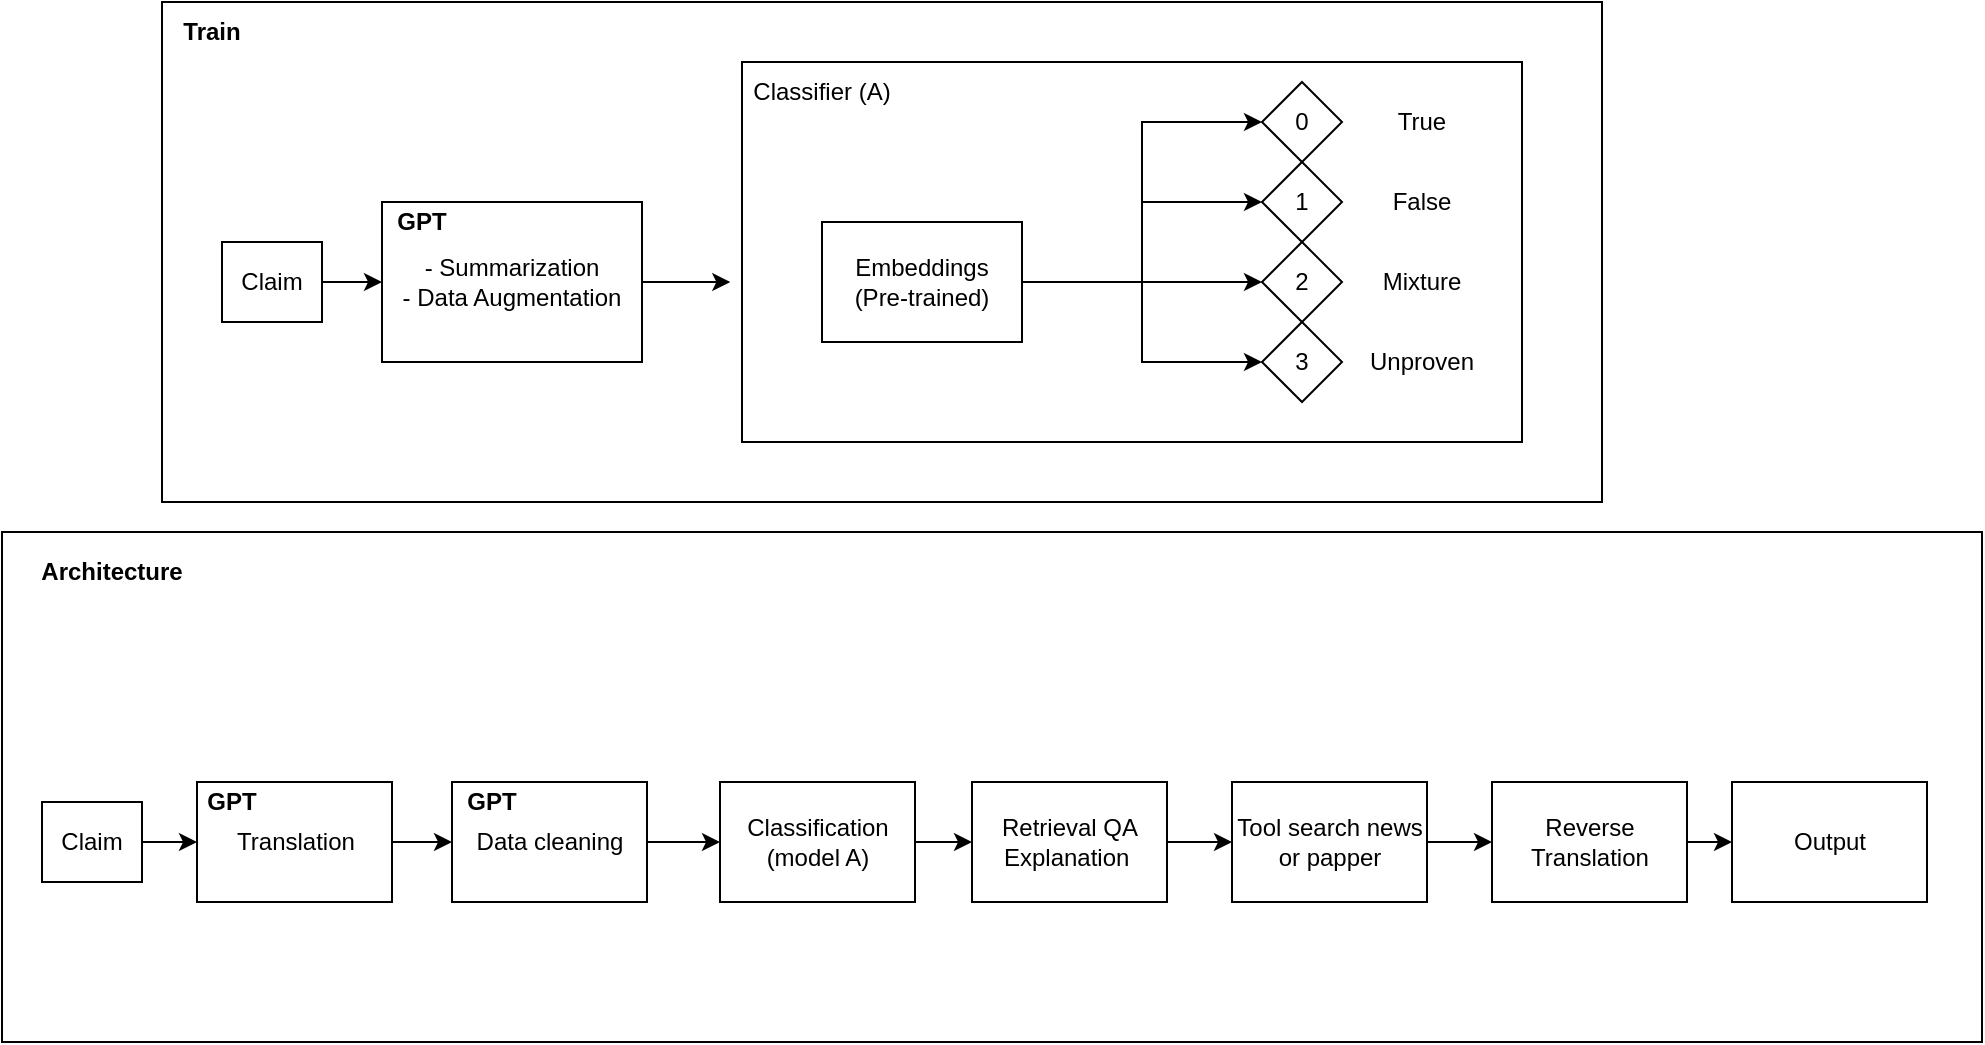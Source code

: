 <mxfile version="21.6.2" type="github">
  <diagram name="Página-1" id="DmRJLkc1dj39ojKwF6Vk">
    <mxGraphModel dx="2261" dy="756" grid="1" gridSize="10" guides="1" tooltips="1" connect="1" arrows="1" fold="1" page="1" pageScale="1" pageWidth="827" pageHeight="1169" math="0" shadow="0">
      <root>
        <mxCell id="0" />
        <mxCell id="1" parent="0" />
        <mxCell id="EEwslmB4jfWhsR0Ip-Qs-1" value="" style="rounded=0;whiteSpace=wrap;html=1;" vertex="1" parent="1">
          <mxGeometry x="60" y="30" width="720" height="250" as="geometry" />
        </mxCell>
        <mxCell id="EEwslmB4jfWhsR0Ip-Qs-2" value="&lt;b&gt;Train&lt;/b&gt;" style="text;html=1;strokeColor=none;fillColor=none;align=center;verticalAlign=middle;whiteSpace=wrap;rounded=0;" vertex="1" parent="1">
          <mxGeometry x="30" y="30" width="110" height="30" as="geometry" />
        </mxCell>
        <mxCell id="EEwslmB4jfWhsR0Ip-Qs-20" style="edgeStyle=orthogonalEdgeStyle;rounded=0;orthogonalLoop=1;jettySize=auto;html=1;entryX=0;entryY=0.5;entryDx=0;entryDy=0;" edge="1" parent="1" source="EEwslmB4jfWhsR0Ip-Qs-3" target="EEwslmB4jfWhsR0Ip-Qs-5">
          <mxGeometry relative="1" as="geometry" />
        </mxCell>
        <mxCell id="EEwslmB4jfWhsR0Ip-Qs-3" value="Claim" style="text;html=1;strokeColor=default;fillColor=none;align=center;verticalAlign=middle;whiteSpace=wrap;rounded=0;" vertex="1" parent="1">
          <mxGeometry x="90" y="150" width="50" height="40" as="geometry" />
        </mxCell>
        <mxCell id="EEwslmB4jfWhsR0Ip-Qs-21" style="edgeStyle=orthogonalEdgeStyle;rounded=0;orthogonalLoop=1;jettySize=auto;html=1;entryX=-0.015;entryY=0.579;entryDx=0;entryDy=0;entryPerimeter=0;" edge="1" parent="1" source="EEwslmB4jfWhsR0Ip-Qs-5" target="EEwslmB4jfWhsR0Ip-Qs-8">
          <mxGeometry relative="1" as="geometry" />
        </mxCell>
        <mxCell id="EEwslmB4jfWhsR0Ip-Qs-5" value="- Summarization&lt;br&gt;- Data Augmentation" style="rounded=0;whiteSpace=wrap;html=1;" vertex="1" parent="1">
          <mxGeometry x="170" y="130" width="130" height="80" as="geometry" />
        </mxCell>
        <mxCell id="EEwslmB4jfWhsR0Ip-Qs-6" value="&lt;b&gt;GPT&lt;/b&gt;" style="text;html=1;strokeColor=none;fillColor=none;align=center;verticalAlign=middle;whiteSpace=wrap;rounded=0;" vertex="1" parent="1">
          <mxGeometry x="170" y="130" width="40" height="20" as="geometry" />
        </mxCell>
        <mxCell id="EEwslmB4jfWhsR0Ip-Qs-8" value="" style="rounded=0;whiteSpace=wrap;html=1;" vertex="1" parent="1">
          <mxGeometry x="350" y="60" width="390" height="190" as="geometry" />
        </mxCell>
        <mxCell id="EEwslmB4jfWhsR0Ip-Qs-10" value="Classifier (A)" style="text;html=1;strokeColor=none;fillColor=none;align=center;verticalAlign=middle;whiteSpace=wrap;rounded=0;" vertex="1" parent="1">
          <mxGeometry x="350" y="60" width="80" height="30" as="geometry" />
        </mxCell>
        <mxCell id="EEwslmB4jfWhsR0Ip-Qs-22" style="edgeStyle=orthogonalEdgeStyle;rounded=0;orthogonalLoop=1;jettySize=auto;html=1;entryX=0;entryY=0.5;entryDx=0;entryDy=0;" edge="1" parent="1" source="EEwslmB4jfWhsR0Ip-Qs-11" target="EEwslmB4jfWhsR0Ip-Qs-13">
          <mxGeometry relative="1" as="geometry" />
        </mxCell>
        <mxCell id="EEwslmB4jfWhsR0Ip-Qs-11" value="Embeddings&lt;br&gt;(Pre-trained)" style="rounded=0;whiteSpace=wrap;html=1;" vertex="1" parent="1">
          <mxGeometry x="390" y="140" width="100" height="60" as="geometry" />
        </mxCell>
        <mxCell id="EEwslmB4jfWhsR0Ip-Qs-13" value="0" style="rhombus;whiteSpace=wrap;html=1;" vertex="1" parent="1">
          <mxGeometry x="610" y="70" width="40" height="40" as="geometry" />
        </mxCell>
        <mxCell id="EEwslmB4jfWhsR0Ip-Qs-14" value="1" style="rhombus;whiteSpace=wrap;html=1;" vertex="1" parent="1">
          <mxGeometry x="610" y="110" width="40" height="40" as="geometry" />
        </mxCell>
        <mxCell id="EEwslmB4jfWhsR0Ip-Qs-15" value="2" style="rhombus;whiteSpace=wrap;html=1;" vertex="1" parent="1">
          <mxGeometry x="610" y="150" width="40" height="40" as="geometry" />
        </mxCell>
        <mxCell id="EEwslmB4jfWhsR0Ip-Qs-19" value="3" style="rhombus;whiteSpace=wrap;html=1;" vertex="1" parent="1">
          <mxGeometry x="610" y="190" width="40" height="40" as="geometry" />
        </mxCell>
        <mxCell id="EEwslmB4jfWhsR0Ip-Qs-23" style="edgeStyle=orthogonalEdgeStyle;rounded=0;orthogonalLoop=1;jettySize=auto;html=1;entryX=0;entryY=0.5;entryDx=0;entryDy=0;exitX=1;exitY=0.5;exitDx=0;exitDy=0;" edge="1" parent="1" source="EEwslmB4jfWhsR0Ip-Qs-11" target="EEwslmB4jfWhsR0Ip-Qs-14">
          <mxGeometry relative="1" as="geometry">
            <mxPoint x="500" y="180" as="sourcePoint" />
            <mxPoint x="620" y="100" as="targetPoint" />
            <Array as="points">
              <mxPoint x="550" y="170" />
              <mxPoint x="550" y="130" />
            </Array>
          </mxGeometry>
        </mxCell>
        <mxCell id="EEwslmB4jfWhsR0Ip-Qs-24" style="edgeStyle=orthogonalEdgeStyle;rounded=0;orthogonalLoop=1;jettySize=auto;html=1;entryX=0;entryY=0.5;entryDx=0;entryDy=0;exitX=1;exitY=0.5;exitDx=0;exitDy=0;" edge="1" parent="1" source="EEwslmB4jfWhsR0Ip-Qs-11" target="EEwslmB4jfWhsR0Ip-Qs-15">
          <mxGeometry relative="1" as="geometry">
            <mxPoint x="500" y="180" as="sourcePoint" />
            <mxPoint x="620" y="140" as="targetPoint" />
            <Array as="points">
              <mxPoint x="590" y="170" />
              <mxPoint x="590" y="170" />
            </Array>
          </mxGeometry>
        </mxCell>
        <mxCell id="EEwslmB4jfWhsR0Ip-Qs-25" style="edgeStyle=orthogonalEdgeStyle;rounded=0;orthogonalLoop=1;jettySize=auto;html=1;entryX=0;entryY=0.5;entryDx=0;entryDy=0;" edge="1" parent="1" target="EEwslmB4jfWhsR0Ip-Qs-19">
          <mxGeometry relative="1" as="geometry">
            <mxPoint x="490" y="170" as="sourcePoint" />
            <mxPoint x="620" y="180" as="targetPoint" />
            <Array as="points">
              <mxPoint x="550" y="170" />
              <mxPoint x="550" y="210" />
            </Array>
          </mxGeometry>
        </mxCell>
        <mxCell id="EEwslmB4jfWhsR0Ip-Qs-27" value="True" style="text;html=1;strokeColor=none;fillColor=none;align=center;verticalAlign=middle;whiteSpace=wrap;rounded=0;" vertex="1" parent="1">
          <mxGeometry x="660" y="75" width="60" height="30" as="geometry" />
        </mxCell>
        <mxCell id="EEwslmB4jfWhsR0Ip-Qs-28" value="False" style="text;html=1;strokeColor=none;fillColor=none;align=center;verticalAlign=middle;whiteSpace=wrap;rounded=0;" vertex="1" parent="1">
          <mxGeometry x="660" y="115" width="60" height="30" as="geometry" />
        </mxCell>
        <mxCell id="EEwslmB4jfWhsR0Ip-Qs-29" value="Unproven" style="text;html=1;strokeColor=none;fillColor=none;align=center;verticalAlign=middle;whiteSpace=wrap;rounded=0;" vertex="1" parent="1">
          <mxGeometry x="660" y="195" width="60" height="30" as="geometry" />
        </mxCell>
        <mxCell id="EEwslmB4jfWhsR0Ip-Qs-30" value="Mixture" style="text;html=1;strokeColor=none;fillColor=none;align=center;verticalAlign=middle;whiteSpace=wrap;rounded=0;" vertex="1" parent="1">
          <mxGeometry x="660" y="155" width="60" height="30" as="geometry" />
        </mxCell>
        <mxCell id="EEwslmB4jfWhsR0Ip-Qs-31" value="" style="rounded=0;whiteSpace=wrap;html=1;fontStyle=1" vertex="1" parent="1">
          <mxGeometry x="-20" y="295" width="990" height="255" as="geometry" />
        </mxCell>
        <mxCell id="EEwslmB4jfWhsR0Ip-Qs-32" value="&lt;b&gt;Architecture&lt;/b&gt;" style="text;html=1;strokeColor=none;fillColor=none;align=center;verticalAlign=middle;whiteSpace=wrap;rounded=0;" vertex="1" parent="1">
          <mxGeometry x="-5" y="300" width="80" height="30" as="geometry" />
        </mxCell>
        <mxCell id="EEwslmB4jfWhsR0Ip-Qs-35" value="" style="edgeStyle=orthogonalEdgeStyle;rounded=0;orthogonalLoop=1;jettySize=auto;html=1;" edge="1" parent="1" source="EEwslmB4jfWhsR0Ip-Qs-33" target="EEwslmB4jfWhsR0Ip-Qs-34">
          <mxGeometry relative="1" as="geometry" />
        </mxCell>
        <mxCell id="EEwslmB4jfWhsR0Ip-Qs-33" value="Claim" style="text;html=1;strokeColor=default;fillColor=none;align=center;verticalAlign=middle;whiteSpace=wrap;rounded=0;" vertex="1" parent="1">
          <mxGeometry y="430" width="50" height="40" as="geometry" />
        </mxCell>
        <mxCell id="EEwslmB4jfWhsR0Ip-Qs-38" style="edgeStyle=orthogonalEdgeStyle;rounded=0;orthogonalLoop=1;jettySize=auto;html=1;entryX=0;entryY=0.5;entryDx=0;entryDy=0;" edge="1" parent="1" source="EEwslmB4jfWhsR0Ip-Qs-34" target="EEwslmB4jfWhsR0Ip-Qs-37">
          <mxGeometry relative="1" as="geometry" />
        </mxCell>
        <mxCell id="EEwslmB4jfWhsR0Ip-Qs-34" value="Translation" style="text;html=1;strokeColor=default;fillColor=none;align=center;verticalAlign=middle;whiteSpace=wrap;rounded=0;" vertex="1" parent="1">
          <mxGeometry x="77.5" y="420" width="97.5" height="60" as="geometry" />
        </mxCell>
        <mxCell id="EEwslmB4jfWhsR0Ip-Qs-36" value="&lt;b&gt;GPT&lt;/b&gt;" style="text;html=1;strokeColor=none;fillColor=none;align=center;verticalAlign=middle;whiteSpace=wrap;rounded=0;" vertex="1" parent="1">
          <mxGeometry x="75" y="420" width="40" height="20" as="geometry" />
        </mxCell>
        <mxCell id="EEwslmB4jfWhsR0Ip-Qs-42" style="edgeStyle=orthogonalEdgeStyle;rounded=0;orthogonalLoop=1;jettySize=auto;html=1;entryX=0;entryY=0.5;entryDx=0;entryDy=0;" edge="1" parent="1" source="EEwslmB4jfWhsR0Ip-Qs-37" target="EEwslmB4jfWhsR0Ip-Qs-41">
          <mxGeometry relative="1" as="geometry" />
        </mxCell>
        <mxCell id="EEwslmB4jfWhsR0Ip-Qs-37" value="Data cleaning" style="text;html=1;strokeColor=default;fillColor=none;align=center;verticalAlign=middle;whiteSpace=wrap;rounded=0;" vertex="1" parent="1">
          <mxGeometry x="205" y="420" width="97.5" height="60" as="geometry" />
        </mxCell>
        <mxCell id="EEwslmB4jfWhsR0Ip-Qs-39" value="&lt;b&gt;GPT&lt;/b&gt;" style="text;html=1;strokeColor=none;fillColor=none;align=center;verticalAlign=middle;whiteSpace=wrap;rounded=0;" vertex="1" parent="1">
          <mxGeometry x="205" y="420" width="40" height="20" as="geometry" />
        </mxCell>
        <mxCell id="EEwslmB4jfWhsR0Ip-Qs-45" style="edgeStyle=orthogonalEdgeStyle;rounded=0;orthogonalLoop=1;jettySize=auto;html=1;" edge="1" parent="1" source="EEwslmB4jfWhsR0Ip-Qs-41" target="EEwslmB4jfWhsR0Ip-Qs-44">
          <mxGeometry relative="1" as="geometry" />
        </mxCell>
        <mxCell id="EEwslmB4jfWhsR0Ip-Qs-41" value="Classification&lt;br&gt;(model A)" style="text;html=1;strokeColor=default;fillColor=none;align=center;verticalAlign=middle;whiteSpace=wrap;rounded=0;" vertex="1" parent="1">
          <mxGeometry x="339" y="420" width="97.5" height="60" as="geometry" />
        </mxCell>
        <mxCell id="EEwslmB4jfWhsR0Ip-Qs-47" style="edgeStyle=orthogonalEdgeStyle;rounded=0;orthogonalLoop=1;jettySize=auto;html=1;" edge="1" parent="1" source="EEwslmB4jfWhsR0Ip-Qs-44" target="EEwslmB4jfWhsR0Ip-Qs-46">
          <mxGeometry relative="1" as="geometry" />
        </mxCell>
        <mxCell id="EEwslmB4jfWhsR0Ip-Qs-44" value="Retrieval QA&lt;br&gt;Explanation&amp;nbsp;" style="text;html=1;strokeColor=default;fillColor=none;align=center;verticalAlign=middle;whiteSpace=wrap;rounded=0;" vertex="1" parent="1">
          <mxGeometry x="465" y="420" width="97.5" height="60" as="geometry" />
        </mxCell>
        <mxCell id="EEwslmB4jfWhsR0Ip-Qs-49" style="edgeStyle=orthogonalEdgeStyle;rounded=0;orthogonalLoop=1;jettySize=auto;html=1;" edge="1" parent="1" source="EEwslmB4jfWhsR0Ip-Qs-46" target="EEwslmB4jfWhsR0Ip-Qs-48">
          <mxGeometry relative="1" as="geometry" />
        </mxCell>
        <mxCell id="EEwslmB4jfWhsR0Ip-Qs-46" value="Tool search news or papper" style="text;html=1;strokeColor=default;fillColor=none;align=center;verticalAlign=middle;whiteSpace=wrap;rounded=0;" vertex="1" parent="1">
          <mxGeometry x="595" y="420" width="97.5" height="60" as="geometry" />
        </mxCell>
        <mxCell id="EEwslmB4jfWhsR0Ip-Qs-53" style="edgeStyle=orthogonalEdgeStyle;rounded=0;orthogonalLoop=1;jettySize=auto;html=1;entryX=0;entryY=0.5;entryDx=0;entryDy=0;" edge="1" parent="1" source="EEwslmB4jfWhsR0Ip-Qs-48" target="EEwslmB4jfWhsR0Ip-Qs-51">
          <mxGeometry relative="1" as="geometry" />
        </mxCell>
        <mxCell id="EEwslmB4jfWhsR0Ip-Qs-48" value="Reverse Translation" style="text;html=1;strokeColor=default;fillColor=none;align=center;verticalAlign=middle;whiteSpace=wrap;rounded=0;" vertex="1" parent="1">
          <mxGeometry x="725" y="420" width="97.5" height="60" as="geometry" />
        </mxCell>
        <mxCell id="EEwslmB4jfWhsR0Ip-Qs-51" value="Output" style="text;html=1;strokeColor=default;fillColor=none;align=center;verticalAlign=middle;whiteSpace=wrap;rounded=0;" vertex="1" parent="1">
          <mxGeometry x="845" y="420" width="97.5" height="60" as="geometry" />
        </mxCell>
      </root>
    </mxGraphModel>
  </diagram>
</mxfile>
